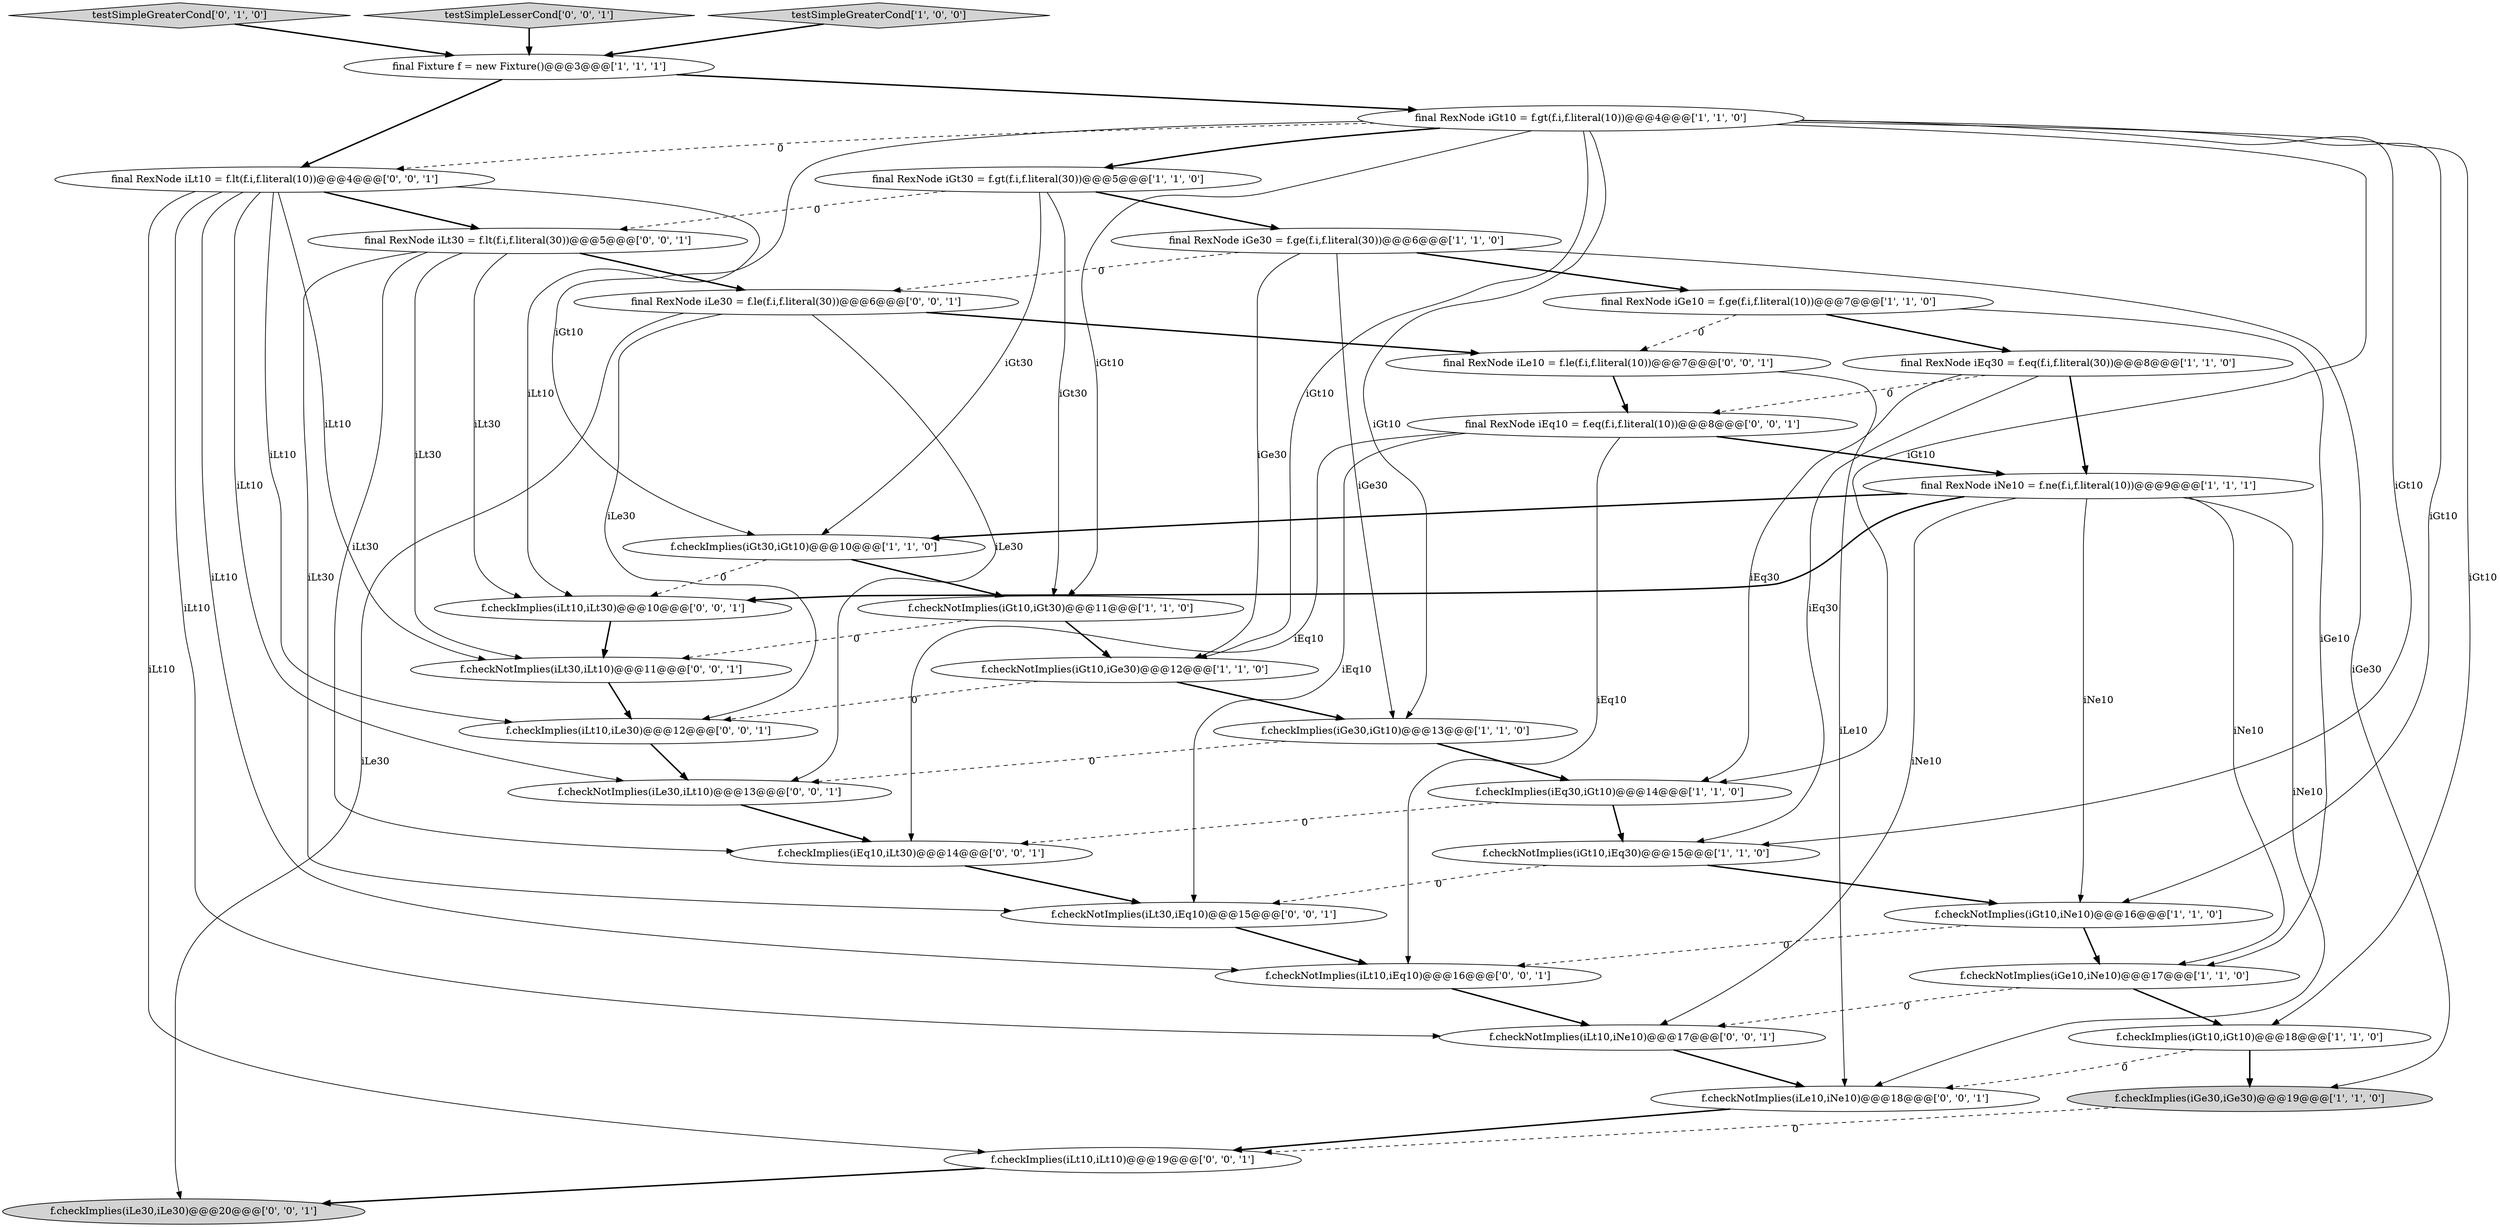 digraph {
15 [style = filled, label = "f.checkNotImplies(iGt10,iNe10)@@@16@@@['1', '1', '0']", fillcolor = white, shape = ellipse image = "AAA0AAABBB1BBB"];
20 [style = filled, label = "f.checkImplies(iLt10,iLe30)@@@12@@@['0', '0', '1']", fillcolor = white, shape = ellipse image = "AAA0AAABBB3BBB"];
7 [style = filled, label = "f.checkImplies(iGe30,iGt10)@@@13@@@['1', '1', '0']", fillcolor = white, shape = ellipse image = "AAA0AAABBB1BBB"];
31 [style = filled, label = "final RexNode iLe30 = f.le(f.i,f.literal(30))@@@6@@@['0', '0', '1']", fillcolor = white, shape = ellipse image = "AAA0AAABBB3BBB"];
29 [style = filled, label = "final RexNode iEq10 = f.eq(f.i,f.literal(10))@@@8@@@['0', '0', '1']", fillcolor = white, shape = ellipse image = "AAA0AAABBB3BBB"];
1 [style = filled, label = "final RexNode iGt30 = f.gt(f.i,f.literal(30))@@@5@@@['1', '1', '0']", fillcolor = white, shape = ellipse image = "AAA0AAABBB1BBB"];
23 [style = filled, label = "f.checkNotImplies(iLe10,iNe10)@@@18@@@['0', '0', '1']", fillcolor = white, shape = ellipse image = "AAA0AAABBB3BBB"];
0 [style = filled, label = "f.checkImplies(iEq30,iGt10)@@@14@@@['1', '1', '0']", fillcolor = white, shape = ellipse image = "AAA0AAABBB1BBB"];
34 [style = filled, label = "f.checkNotImplies(iLt10,iNe10)@@@17@@@['0', '0', '1']", fillcolor = white, shape = ellipse image = "AAA0AAABBB3BBB"];
16 [style = filled, label = "final RexNode iGe30 = f.ge(f.i,f.literal(30))@@@6@@@['1', '1', '0']", fillcolor = white, shape = ellipse image = "AAA0AAABBB1BBB"];
28 [style = filled, label = "f.checkImplies(iLe30,iLe30)@@@20@@@['0', '0', '1']", fillcolor = lightgray, shape = ellipse image = "AAA0AAABBB3BBB"];
14 [style = filled, label = "f.checkNotImplies(iGt10,iGe30)@@@12@@@['1', '1', '0']", fillcolor = white, shape = ellipse image = "AAA0AAABBB1BBB"];
9 [style = filled, label = "final RexNode iGt10 = f.gt(f.i,f.literal(10))@@@4@@@['1', '1', '0']", fillcolor = white, shape = ellipse image = "AAA0AAABBB1BBB"];
4 [style = filled, label = "final RexNode iGe10 = f.ge(f.i,f.literal(10))@@@7@@@['1', '1', '0']", fillcolor = white, shape = ellipse image = "AAA0AAABBB1BBB"];
10 [style = filled, label = "final RexNode iEq30 = f.eq(f.i,f.literal(30))@@@8@@@['1', '1', '0']", fillcolor = white, shape = ellipse image = "AAA0AAABBB1BBB"];
32 [style = filled, label = "f.checkImplies(iEq10,iLt30)@@@14@@@['0', '0', '1']", fillcolor = white, shape = ellipse image = "AAA0AAABBB3BBB"];
11 [style = filled, label = "f.checkNotImplies(iGt10,iGt30)@@@11@@@['1', '1', '0']", fillcolor = white, shape = ellipse image = "AAA0AAABBB1BBB"];
19 [style = filled, label = "f.checkNotImplies(iLt30,iEq10)@@@15@@@['0', '0', '1']", fillcolor = white, shape = ellipse image = "AAA0AAABBB3BBB"];
18 [style = filled, label = "testSimpleGreaterCond['0', '1', '0']", fillcolor = lightgray, shape = diamond image = "AAA0AAABBB2BBB"];
22 [style = filled, label = "f.checkNotImplies(iLe30,iLt10)@@@13@@@['0', '0', '1']", fillcolor = white, shape = ellipse image = "AAA0AAABBB3BBB"];
13 [style = filled, label = "f.checkImplies(iGt10,iGt10)@@@18@@@['1', '1', '0']", fillcolor = white, shape = ellipse image = "AAA0AAABBB1BBB"];
26 [style = filled, label = "final RexNode iLt10 = f.lt(f.i,f.literal(10))@@@4@@@['0', '0', '1']", fillcolor = white, shape = ellipse image = "AAA0AAABBB3BBB"];
8 [style = filled, label = "f.checkImplies(iGt30,iGt10)@@@10@@@['1', '1', '0']", fillcolor = white, shape = ellipse image = "AAA0AAABBB1BBB"];
12 [style = filled, label = "f.checkNotImplies(iGe10,iNe10)@@@17@@@['1', '1', '0']", fillcolor = white, shape = ellipse image = "AAA0AAABBB1BBB"];
25 [style = filled, label = "f.checkNotImplies(iLt30,iLt10)@@@11@@@['0', '0', '1']", fillcolor = white, shape = ellipse image = "AAA0AAABBB3BBB"];
5 [style = filled, label = "final RexNode iNe10 = f.ne(f.i,f.literal(10))@@@9@@@['1', '1', '1']", fillcolor = white, shape = ellipse image = "AAA0AAABBB1BBB"];
35 [style = filled, label = "testSimpleLesserCond['0', '0', '1']", fillcolor = lightgray, shape = diamond image = "AAA0AAABBB3BBB"];
2 [style = filled, label = "final Fixture f = new Fixture()@@@3@@@['1', '1', '1']", fillcolor = white, shape = ellipse image = "AAA0AAABBB1BBB"];
30 [style = filled, label = "f.checkImplies(iLt10,iLt30)@@@10@@@['0', '0', '1']", fillcolor = white, shape = ellipse image = "AAA0AAABBB3BBB"];
27 [style = filled, label = "final RexNode iLe10 = f.le(f.i,f.literal(10))@@@7@@@['0', '0', '1']", fillcolor = white, shape = ellipse image = "AAA0AAABBB3BBB"];
33 [style = filled, label = "f.checkNotImplies(iLt10,iEq10)@@@16@@@['0', '0', '1']", fillcolor = white, shape = ellipse image = "AAA0AAABBB3BBB"];
6 [style = filled, label = "testSimpleGreaterCond['1', '0', '0']", fillcolor = lightgray, shape = diamond image = "AAA0AAABBB1BBB"];
24 [style = filled, label = "f.checkImplies(iLt10,iLt10)@@@19@@@['0', '0', '1']", fillcolor = white, shape = ellipse image = "AAA0AAABBB3BBB"];
3 [style = filled, label = "f.checkImplies(iGe30,iGe30)@@@19@@@['1', '1', '0']", fillcolor = lightgray, shape = ellipse image = "AAA0AAABBB1BBB"];
17 [style = filled, label = "f.checkNotImplies(iGt10,iEq30)@@@15@@@['1', '1', '0']", fillcolor = white, shape = ellipse image = "AAA0AAABBB1BBB"];
21 [style = filled, label = "final RexNode iLt30 = f.lt(f.i,f.literal(30))@@@5@@@['0', '0', '1']", fillcolor = white, shape = ellipse image = "AAA0AAABBB3BBB"];
2->26 [style = bold, label=""];
29->5 [style = bold, label=""];
31->20 [style = solid, label="iLe30"];
16->31 [style = dashed, label="0"];
11->14 [style = bold, label=""];
14->20 [style = dashed, label="0"];
13->23 [style = dashed, label="0"];
14->7 [style = bold, label=""];
21->32 [style = solid, label="iLt30"];
26->20 [style = solid, label="iLt10"];
21->31 [style = bold, label=""];
15->33 [style = dashed, label="0"];
9->14 [style = solid, label="iGt10"];
8->30 [style = dashed, label="0"];
5->30 [style = bold, label=""];
29->19 [style = solid, label="iEq10"];
31->22 [style = solid, label="iLe30"];
8->11 [style = bold, label=""];
9->11 [style = solid, label="iGt10"];
16->3 [style = solid, label="iGe30"];
24->28 [style = bold, label=""];
10->17 [style = solid, label="iEq30"];
26->33 [style = solid, label="iLt10"];
27->23 [style = solid, label="iLe10"];
0->17 [style = bold, label=""];
3->24 [style = dashed, label="0"];
10->0 [style = solid, label="iEq30"];
9->17 [style = solid, label="iGt10"];
22->32 [style = bold, label=""];
7->0 [style = bold, label=""];
2->9 [style = bold, label=""];
9->0 [style = solid, label="iGt10"];
10->29 [style = dashed, label="0"];
6->2 [style = bold, label=""];
9->13 [style = solid, label="iGt10"];
9->7 [style = solid, label="iGt10"];
31->27 [style = bold, label=""];
1->16 [style = bold, label=""];
16->14 [style = solid, label="iGe30"];
17->15 [style = bold, label=""];
15->12 [style = bold, label=""];
21->25 [style = solid, label="iLt30"];
27->29 [style = bold, label=""];
9->1 [style = bold, label=""];
12->34 [style = dashed, label="0"];
7->22 [style = dashed, label="0"];
19->33 [style = bold, label=""];
4->10 [style = bold, label=""];
31->28 [style = solid, label="iLe30"];
35->2 [style = bold, label=""];
9->15 [style = solid, label="iGt10"];
26->22 [style = solid, label="iLt10"];
4->27 [style = dashed, label="0"];
21->30 [style = solid, label="iLt30"];
32->19 [style = bold, label=""];
4->12 [style = solid, label="iGe10"];
5->12 [style = solid, label="iNe10"];
5->34 [style = solid, label="iNe10"];
26->21 [style = bold, label=""];
12->13 [style = bold, label=""];
25->20 [style = bold, label=""];
10->5 [style = bold, label=""];
21->19 [style = solid, label="iLt30"];
9->26 [style = dashed, label="0"];
11->25 [style = dashed, label="0"];
34->23 [style = bold, label=""];
29->33 [style = solid, label="iEq10"];
16->4 [style = bold, label=""];
5->8 [style = bold, label=""];
1->11 [style = solid, label="iGt30"];
0->32 [style = dashed, label="0"];
1->8 [style = solid, label="iGt30"];
26->25 [style = solid, label="iLt10"];
30->25 [style = bold, label=""];
1->21 [style = dashed, label="0"];
18->2 [style = bold, label=""];
5->15 [style = solid, label="iNe10"];
26->24 [style = solid, label="iLt10"];
20->22 [style = bold, label=""];
26->34 [style = solid, label="iLt10"];
23->24 [style = bold, label=""];
5->23 [style = solid, label="iNe10"];
13->3 [style = bold, label=""];
16->7 [style = solid, label="iGe30"];
33->34 [style = bold, label=""];
9->8 [style = solid, label="iGt10"];
29->32 [style = solid, label="iEq10"];
17->19 [style = dashed, label="0"];
26->30 [style = solid, label="iLt10"];
}
